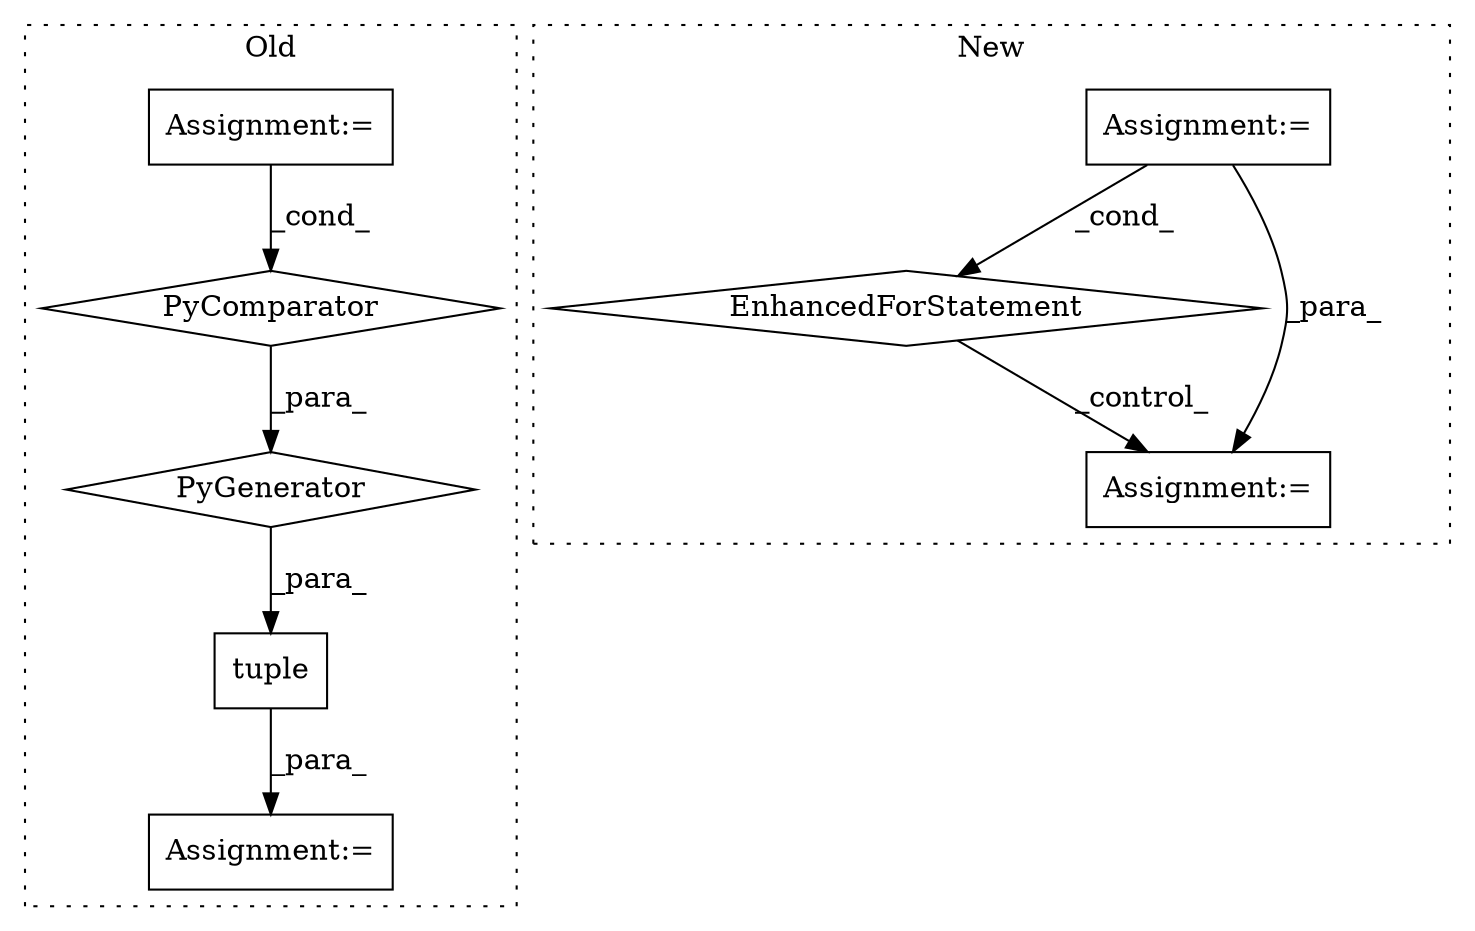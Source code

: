 digraph G {
subgraph cluster0 {
1 [label="tuple" a="32" s="2871,3019" l="15,-3" shape="box"];
4 [label="Assignment:=" a="7" s="2870" l="1" shape="box"];
5 [label="Assignment:=" a="7" s="2981" l="32" shape="box"];
6 [label="PyComparator" a="113" s="2981" l="32" shape="diamond"];
7 [label="PyGenerator" a="107" s="2886" l="133" shape="diamond"];
label = "Old";
style="dotted";
}
subgraph cluster1 {
2 [label="EnhancedForStatement" a="70" s="2890,2967" l="53,2" shape="diamond"];
3 [label="Assignment:=" a="7" s="2890,2967" l="53,2" shape="box"];
8 [label="Assignment:=" a="7" s="3076" l="1" shape="box"];
label = "New";
style="dotted";
}
1 -> 4 [label="_para_"];
2 -> 8 [label="_control_"];
3 -> 8 [label="_para_"];
3 -> 2 [label="_cond_"];
5 -> 6 [label="_cond_"];
6 -> 7 [label="_para_"];
7 -> 1 [label="_para_"];
}
